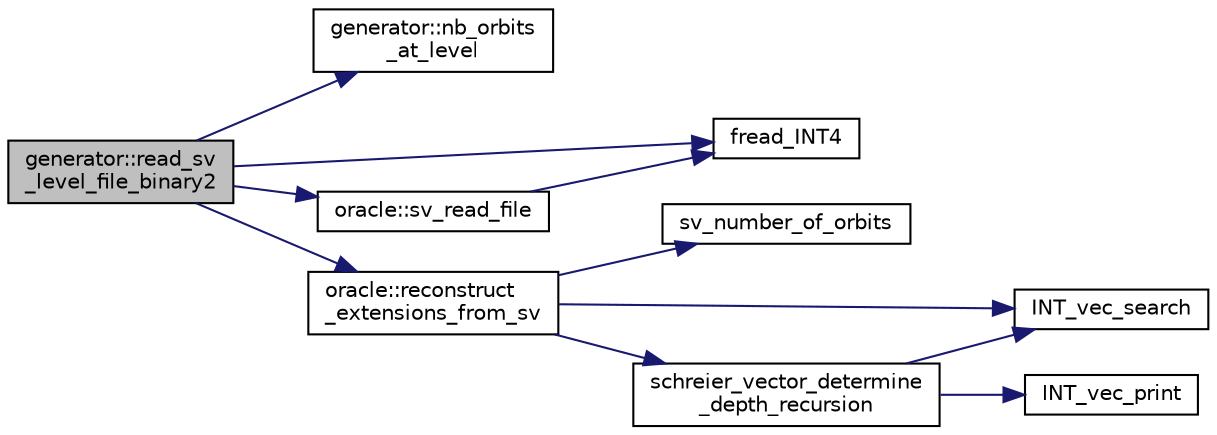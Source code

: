 digraph "generator::read_sv_level_file_binary2"
{
  edge [fontname="Helvetica",fontsize="10",labelfontname="Helvetica",labelfontsize="10"];
  node [fontname="Helvetica",fontsize="10",shape=record];
  rankdir="LR";
  Node19577 [label="generator::read_sv\l_level_file_binary2",height=0.2,width=0.4,color="black", fillcolor="grey75", style="filled", fontcolor="black"];
  Node19577 -> Node19578 [color="midnightblue",fontsize="10",style="solid",fontname="Helvetica"];
  Node19578 [label="generator::nb_orbits\l_at_level",height=0.2,width=0.4,color="black", fillcolor="white", style="filled",URL="$d7/d73/classgenerator.html#a020f3d8378448310d044a4a24fadf301"];
  Node19577 -> Node19579 [color="midnightblue",fontsize="10",style="solid",fontname="Helvetica"];
  Node19579 [label="fread_INT4",height=0.2,width=0.4,color="black", fillcolor="white", style="filled",URL="$df/dbf/sajeeb_8_c.html#a885df02c08251c103e985ef1d7159014"];
  Node19577 -> Node19580 [color="midnightblue",fontsize="10",style="solid",fontname="Helvetica"];
  Node19580 [label="oracle::sv_read_file",height=0.2,width=0.4,color="black", fillcolor="white", style="filled",URL="$d7/da7/classoracle.html#a57d236ce4ae82f8b34c318a558db1a59"];
  Node19580 -> Node19579 [color="midnightblue",fontsize="10",style="solid",fontname="Helvetica"];
  Node19577 -> Node19581 [color="midnightblue",fontsize="10",style="solid",fontname="Helvetica"];
  Node19581 [label="oracle::reconstruct\l_extensions_from_sv",height=0.2,width=0.4,color="black", fillcolor="white", style="filled",URL="$d7/da7/classoracle.html#aedc4bf96551d4db582078917fe15aae6"];
  Node19581 -> Node19582 [color="midnightblue",fontsize="10",style="solid",fontname="Helvetica"];
  Node19582 [label="sv_number_of_orbits",height=0.2,width=0.4,color="black", fillcolor="white", style="filled",URL="$dc/d9b/groups__and__group__actions_2data__structures_2data__structures_8h.html#ad976c1b3200f7425e559834ebd7fb067"];
  Node19581 -> Node19583 [color="midnightblue",fontsize="10",style="solid",fontname="Helvetica"];
  Node19583 [label="schreier_vector_determine\l_depth_recursion",height=0.2,width=0.4,color="black", fillcolor="white", style="filled",URL="$dc/d9b/groups__and__group__actions_2data__structures_2data__structures_8h.html#a4211d4550d8e1aef8ac05ed93068b990"];
  Node19583 -> Node19584 [color="midnightblue",fontsize="10",style="solid",fontname="Helvetica"];
  Node19584 [label="INT_vec_search",height=0.2,width=0.4,color="black", fillcolor="white", style="filled",URL="$d5/de2/foundations_2data__structures_2data__structures_8h.html#ad103ef2316a1f671bdb68fd9cd9ba945"];
  Node19583 -> Node19585 [color="midnightblue",fontsize="10",style="solid",fontname="Helvetica"];
  Node19585 [label="INT_vec_print",height=0.2,width=0.4,color="black", fillcolor="white", style="filled",URL="$df/dbf/sajeeb_8_c.html#a79a5901af0b47dd0d694109543c027fe"];
  Node19581 -> Node19584 [color="midnightblue",fontsize="10",style="solid",fontname="Helvetica"];
}
